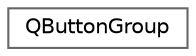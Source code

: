 digraph "类继承关系图"
{
 // LATEX_PDF_SIZE
  bgcolor="transparent";
  edge [fontname=Helvetica,fontsize=10,labelfontname=Helvetica,labelfontsize=10];
  node [fontname=Helvetica,fontsize=10,shape=box,height=0.2,width=0.4];
  rankdir="LR";
  Node0 [id="Node000000",label="QButtonGroup",height=0.2,width=0.4,color="grey40", fillcolor="white", style="filled",URL="$class_q_button_group.html",tooltip="Qt 按钮组类，用于管理互斥按钮"];
}
